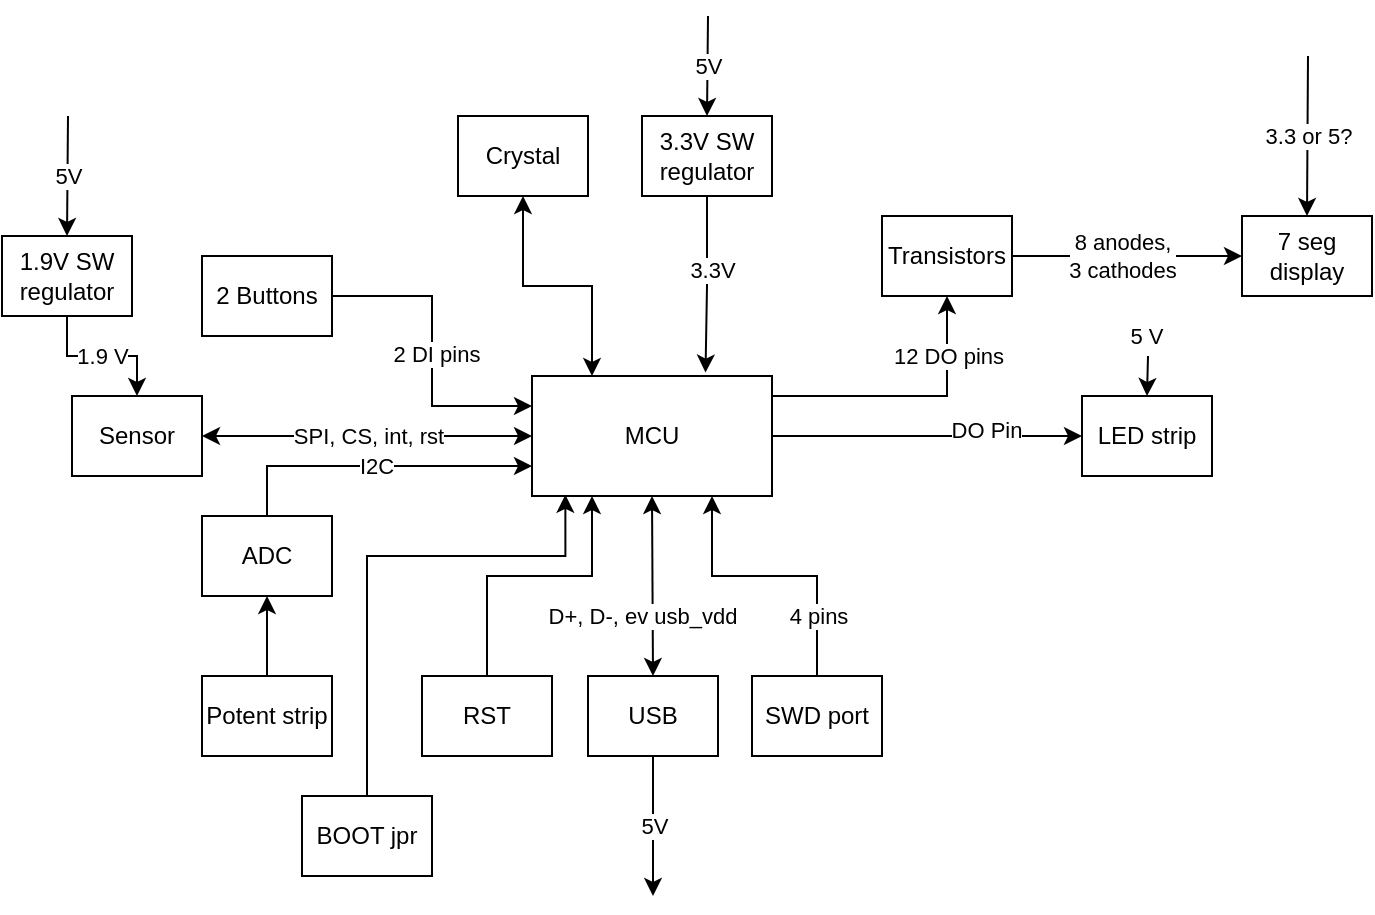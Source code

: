 <mxfile version="14.2.7" type="github">
  <diagram id="7o_Xfj5dtwa9bQ1KQkDP" name="Page-1">
    <mxGraphModel dx="400" dy="220" grid="1" gridSize="10" guides="1" tooltips="1" connect="1" arrows="1" fold="1" page="1" pageScale="1" pageWidth="850" pageHeight="1100" math="0" shadow="0">
      <root>
        <mxCell id="0" />
        <mxCell id="1" parent="0" />
        <mxCell id="TwY7Cipw5lFwbdYb13lF-11" style="edgeStyle=orthogonalEdgeStyle;rounded=0;orthogonalLoop=1;jettySize=auto;html=1;entryX=0.5;entryY=1;entryDx=0;entryDy=0;" parent="1" source="TwY7Cipw5lFwbdYb13lF-1" target="TwY7Cipw5lFwbdYb13lF-9" edge="1">
          <mxGeometry relative="1" as="geometry">
            <Array as="points">
              <mxPoint x="573" y="250" />
            </Array>
          </mxGeometry>
        </mxCell>
        <mxCell id="TwY7Cipw5lFwbdYb13lF-12" value="12 DO pins" style="edgeLabel;html=1;align=center;verticalAlign=middle;resizable=0;points=[];" parent="TwY7Cipw5lFwbdYb13lF-11" vertex="1" connectable="0">
          <mxGeometry x="0.371" y="1" relative="1" as="geometry">
            <mxPoint x="0.99" y="-13.26" as="offset" />
          </mxGeometry>
        </mxCell>
        <mxCell id="TwY7Cipw5lFwbdYb13lF-18" style="edgeStyle=orthogonalEdgeStyle;rounded=0;orthogonalLoop=1;jettySize=auto;html=1;entryX=0;entryY=0.5;entryDx=0;entryDy=0;" parent="1" source="TwY7Cipw5lFwbdYb13lF-1" target="TwY7Cipw5lFwbdYb13lF-17" edge="1">
          <mxGeometry relative="1" as="geometry" />
        </mxCell>
        <mxCell id="TwY7Cipw5lFwbdYb13lF-19" value="DO Pin" style="edgeLabel;html=1;align=center;verticalAlign=middle;resizable=0;points=[];" parent="TwY7Cipw5lFwbdYb13lF-18" vertex="1" connectable="0">
          <mxGeometry x="0.381" y="3" relative="1" as="geometry">
            <mxPoint as="offset" />
          </mxGeometry>
        </mxCell>
        <mxCell id="TwY7Cipw5lFwbdYb13lF-1" value="MCU" style="rounded=0;whiteSpace=wrap;html=1;" parent="1" vertex="1">
          <mxGeometry x="365" y="240" width="120" height="60" as="geometry" />
        </mxCell>
        <mxCell id="TwY7Cipw5lFwbdYb13lF-44" value="5V" style="edgeStyle=orthogonalEdgeStyle;rounded=0;orthogonalLoop=1;jettySize=auto;html=1;startArrow=none;startFill=0;" parent="1" source="TwY7Cipw5lFwbdYb13lF-2" edge="1">
          <mxGeometry relative="1" as="geometry">
            <mxPoint x="425.5" y="500" as="targetPoint" />
          </mxGeometry>
        </mxCell>
        <mxCell id="TwY7Cipw5lFwbdYb13lF-2" value="USB" style="rounded=0;whiteSpace=wrap;html=1;" parent="1" vertex="1">
          <mxGeometry x="393" y="390" width="65" height="40" as="geometry" />
        </mxCell>
        <mxCell id="TwY7Cipw5lFwbdYb13lF-6" value="D+, D-, ev usb_vdd" style="endArrow=classic;startArrow=classic;html=1;entryX=0.5;entryY=1;entryDx=0;entryDy=0;exitX=0.5;exitY=0;exitDx=0;exitDy=0;" parent="1" source="TwY7Cipw5lFwbdYb13lF-2" target="TwY7Cipw5lFwbdYb13lF-1" edge="1">
          <mxGeometry x="-0.333" y="5" width="50" height="50" relative="1" as="geometry">
            <mxPoint x="410" y="340" as="sourcePoint" />
            <mxPoint x="460" y="290" as="targetPoint" />
            <mxPoint as="offset" />
          </mxGeometry>
        </mxCell>
        <mxCell id="TwY7Cipw5lFwbdYb13lF-7" value="7 seg display" style="rounded=0;whiteSpace=wrap;html=1;" parent="1" vertex="1">
          <mxGeometry x="720" y="160" width="65" height="40" as="geometry" />
        </mxCell>
        <mxCell id="TwY7Cipw5lFwbdYb13lF-10" value="8 anodes,&lt;br&gt;3 cathodes" style="edgeStyle=orthogonalEdgeStyle;rounded=0;orthogonalLoop=1;jettySize=auto;html=1;entryX=0;entryY=0.5;entryDx=0;entryDy=0;" parent="1" source="TwY7Cipw5lFwbdYb13lF-9" target="TwY7Cipw5lFwbdYb13lF-7" edge="1">
          <mxGeometry x="-0.043" relative="1" as="geometry">
            <mxPoint as="offset" />
          </mxGeometry>
        </mxCell>
        <mxCell id="TwY7Cipw5lFwbdYb13lF-9" value="Transistors" style="rounded=0;whiteSpace=wrap;html=1;" parent="1" vertex="1">
          <mxGeometry x="540" y="160" width="65" height="40" as="geometry" />
        </mxCell>
        <mxCell id="TwY7Cipw5lFwbdYb13lF-17" value="LED strip" style="rounded=0;whiteSpace=wrap;html=1;" parent="1" vertex="1">
          <mxGeometry x="640" y="250" width="65" height="40" as="geometry" />
        </mxCell>
        <mxCell id="TwY7Cipw5lFwbdYb13lF-20" value="5 V" style="endArrow=classic;html=1;entryX=0.5;entryY=0;entryDx=0;entryDy=0;" parent="1" target="TwY7Cipw5lFwbdYb13lF-17" edge="1">
          <mxGeometry x="-1" y="-10" width="50" height="50" relative="1" as="geometry">
            <mxPoint x="673" y="230" as="sourcePoint" />
            <mxPoint x="650" y="280" as="targetPoint" />
            <mxPoint x="9" y="-10" as="offset" />
          </mxGeometry>
        </mxCell>
        <mxCell id="TwY7Cipw5lFwbdYb13lF-22" style="edgeStyle=orthogonalEdgeStyle;rounded=0;orthogonalLoop=1;jettySize=auto;html=1;entryX=0;entryY=0.25;entryDx=0;entryDy=0;" parent="1" source="TwY7Cipw5lFwbdYb13lF-21" target="TwY7Cipw5lFwbdYb13lF-1" edge="1">
          <mxGeometry relative="1" as="geometry" />
        </mxCell>
        <mxCell id="TwY7Cipw5lFwbdYb13lF-23" value="2 DI pins" style="edgeLabel;html=1;align=center;verticalAlign=middle;resizable=0;points=[];" parent="TwY7Cipw5lFwbdYb13lF-22" vertex="1" connectable="0">
          <mxGeometry x="-0.126" y="2" relative="1" as="geometry">
            <mxPoint y="11.14" as="offset" />
          </mxGeometry>
        </mxCell>
        <mxCell id="TwY7Cipw5lFwbdYb13lF-21" value="2 Buttons" style="rounded=0;whiteSpace=wrap;html=1;" parent="1" vertex="1">
          <mxGeometry x="200" y="180" width="65" height="40" as="geometry" />
        </mxCell>
        <mxCell id="TwY7Cipw5lFwbdYb13lF-26" value="I2C" style="edgeStyle=orthogonalEdgeStyle;rounded=0;orthogonalLoop=1;jettySize=auto;html=1;entryX=0;entryY=0.75;entryDx=0;entryDy=0;" parent="1" source="TwY7Cipw5lFwbdYb13lF-25" target="TwY7Cipw5lFwbdYb13lF-1" edge="1">
          <mxGeometry relative="1" as="geometry">
            <Array as="points">
              <mxPoint x="233" y="285" />
            </Array>
          </mxGeometry>
        </mxCell>
        <mxCell id="TwY7Cipw5lFwbdYb13lF-25" value="ADC" style="rounded=0;whiteSpace=wrap;html=1;" parent="1" vertex="1">
          <mxGeometry x="200" y="310" width="65" height="40" as="geometry" />
        </mxCell>
        <mxCell id="TwY7Cipw5lFwbdYb13lF-29" style="edgeStyle=orthogonalEdgeStyle;rounded=0;orthogonalLoop=1;jettySize=auto;html=1;entryX=0.5;entryY=1;entryDx=0;entryDy=0;" parent="1" source="TwY7Cipw5lFwbdYb13lF-28" target="TwY7Cipw5lFwbdYb13lF-25" edge="1">
          <mxGeometry relative="1" as="geometry" />
        </mxCell>
        <mxCell id="TwY7Cipw5lFwbdYb13lF-28" value="Potent strip" style="rounded=0;whiteSpace=wrap;html=1;" parent="1" vertex="1">
          <mxGeometry x="200" y="390" width="65" height="40" as="geometry" />
        </mxCell>
        <mxCell id="TwY7Cipw5lFwbdYb13lF-31" value="SPI, CS, int, rst" style="edgeStyle=orthogonalEdgeStyle;rounded=0;orthogonalLoop=1;jettySize=auto;html=1;entryX=0;entryY=0.5;entryDx=0;entryDy=0;startArrow=classic;startFill=1;" parent="1" source="TwY7Cipw5lFwbdYb13lF-30" target="TwY7Cipw5lFwbdYb13lF-1" edge="1">
          <mxGeometry relative="1" as="geometry" />
        </mxCell>
        <mxCell id="TwY7Cipw5lFwbdYb13lF-30" value="Sensor" style="rounded=0;whiteSpace=wrap;html=1;" parent="1" vertex="1">
          <mxGeometry x="135" y="250" width="65" height="40" as="geometry" />
        </mxCell>
        <mxCell id="TwY7Cipw5lFwbdYb13lF-40" style="edgeStyle=orthogonalEdgeStyle;rounded=0;orthogonalLoop=1;jettySize=auto;html=1;startArrow=none;startFill=0;entryX=0.723;entryY=-0.029;entryDx=0;entryDy=0;entryPerimeter=0;" parent="1" source="TwY7Cipw5lFwbdYb13lF-35" target="TwY7Cipw5lFwbdYb13lF-1" edge="1">
          <mxGeometry relative="1" as="geometry" />
        </mxCell>
        <mxCell id="TwY7Cipw5lFwbdYb13lF-41" value="3.3V" style="edgeLabel;html=1;align=center;verticalAlign=middle;resizable=0;points=[];" parent="TwY7Cipw5lFwbdYb13lF-40" vertex="1" connectable="0">
          <mxGeometry x="-0.176" y="2" relative="1" as="geometry">
            <mxPoint as="offset" />
          </mxGeometry>
        </mxCell>
        <mxCell id="TwY7Cipw5lFwbdYb13lF-35" value="3.3V SW regulator" style="rounded=0;whiteSpace=wrap;html=1;" parent="1" vertex="1">
          <mxGeometry x="420" y="110" width="65" height="40" as="geometry" />
        </mxCell>
        <mxCell id="TwY7Cipw5lFwbdYb13lF-42" value="3.3 or 5?" style="endArrow=classic;html=1;entryX=0.5;entryY=0;entryDx=0;entryDy=0;" parent="1" target="TwY7Cipw5lFwbdYb13lF-7" edge="1">
          <mxGeometry width="50" height="50" relative="1" as="geometry">
            <mxPoint x="753" y="80" as="sourcePoint" />
            <mxPoint x="510" y="210" as="targetPoint" />
          </mxGeometry>
        </mxCell>
        <mxCell id="TwY7Cipw5lFwbdYb13lF-43" value="5V" style="endArrow=classic;html=1;entryX=0.5;entryY=0;entryDx=0;entryDy=0;" parent="1" target="TwY7Cipw5lFwbdYb13lF-35" edge="1">
          <mxGeometry width="50" height="50" relative="1" as="geometry">
            <mxPoint x="453" y="60" as="sourcePoint" />
            <mxPoint x="517" y="170" as="targetPoint" />
          </mxGeometry>
        </mxCell>
        <mxCell id="TwY7Cipw5lFwbdYb13lF-46" value="1.9 V" style="edgeStyle=orthogonalEdgeStyle;rounded=0;orthogonalLoop=1;jettySize=auto;html=1;entryX=0.5;entryY=0;entryDx=0;entryDy=0;startArrow=none;startFill=0;" parent="1" source="TwY7Cipw5lFwbdYb13lF-45" target="TwY7Cipw5lFwbdYb13lF-30" edge="1">
          <mxGeometry relative="1" as="geometry" />
        </mxCell>
        <mxCell id="TwY7Cipw5lFwbdYb13lF-45" value="1.9V SW regulator" style="rounded=0;whiteSpace=wrap;html=1;" parent="1" vertex="1">
          <mxGeometry x="100" y="170" width="65" height="40" as="geometry" />
        </mxCell>
        <mxCell id="TwY7Cipw5lFwbdYb13lF-47" value="5V" style="endArrow=classic;html=1;entryX=0.5;entryY=0;entryDx=0;entryDy=0;" parent="1" target="TwY7Cipw5lFwbdYb13lF-45" edge="1">
          <mxGeometry width="50" height="50" relative="1" as="geometry">
            <mxPoint x="133" y="110" as="sourcePoint" />
            <mxPoint x="360" y="160" as="targetPoint" />
          </mxGeometry>
        </mxCell>
        <mxCell id="TwY7Cipw5lFwbdYb13lF-51" style="edgeStyle=orthogonalEdgeStyle;rounded=0;orthogonalLoop=1;jettySize=auto;html=1;entryX=0.25;entryY=1;entryDx=0;entryDy=0;startArrow=none;startFill=0;" parent="1" source="TwY7Cipw5lFwbdYb13lF-50" target="TwY7Cipw5lFwbdYb13lF-1" edge="1">
          <mxGeometry relative="1" as="geometry">
            <Array as="points">
              <mxPoint x="343" y="340" />
              <mxPoint x="395" y="340" />
            </Array>
          </mxGeometry>
        </mxCell>
        <mxCell id="TwY7Cipw5lFwbdYb13lF-50" value="RST" style="rounded=0;whiteSpace=wrap;html=1;" parent="1" vertex="1">
          <mxGeometry x="310" y="390" width="65" height="40" as="geometry" />
        </mxCell>
        <mxCell id="TwY7Cipw5lFwbdYb13lF-53" style="edgeStyle=orthogonalEdgeStyle;rounded=0;orthogonalLoop=1;jettySize=auto;html=1;entryX=0.75;entryY=1;entryDx=0;entryDy=0;startArrow=none;startFill=0;" parent="1" source="TwY7Cipw5lFwbdYb13lF-52" target="TwY7Cipw5lFwbdYb13lF-1" edge="1">
          <mxGeometry relative="1" as="geometry">
            <Array as="points">
              <mxPoint x="507" y="340" />
              <mxPoint x="455" y="340" />
            </Array>
          </mxGeometry>
        </mxCell>
        <mxCell id="TwY7Cipw5lFwbdYb13lF-54" value="4 pins" style="edgeLabel;html=1;align=center;verticalAlign=middle;resizable=0;points=[];" parent="TwY7Cipw5lFwbdYb13lF-53" vertex="1" connectable="0">
          <mxGeometry x="-0.42" y="-1" relative="1" as="geometry">
            <mxPoint x="-0.98" y="11.38" as="offset" />
          </mxGeometry>
        </mxCell>
        <mxCell id="TwY7Cipw5lFwbdYb13lF-52" value="SWD port" style="rounded=0;whiteSpace=wrap;html=1;" parent="1" vertex="1">
          <mxGeometry x="475" y="390" width="65" height="40" as="geometry" />
        </mxCell>
        <mxCell id="TwY7Cipw5lFwbdYb13lF-56" style="edgeStyle=orthogonalEdgeStyle;rounded=0;orthogonalLoop=1;jettySize=auto;html=1;entryX=0.139;entryY=0.99;entryDx=0;entryDy=0;entryPerimeter=0;startArrow=none;startFill=0;" parent="1" source="TwY7Cipw5lFwbdYb13lF-55" target="TwY7Cipw5lFwbdYb13lF-1" edge="1">
          <mxGeometry relative="1" as="geometry">
            <Array as="points">
              <mxPoint x="283" y="330" />
              <mxPoint x="382" y="330" />
            </Array>
          </mxGeometry>
        </mxCell>
        <mxCell id="TwY7Cipw5lFwbdYb13lF-55" value="BOOT jpr" style="rounded=0;whiteSpace=wrap;html=1;" parent="1" vertex="1">
          <mxGeometry x="250" y="450" width="65" height="40" as="geometry" />
        </mxCell>
        <mxCell id="TwY7Cipw5lFwbdYb13lF-58" value="" style="edgeStyle=orthogonalEdgeStyle;rounded=0;orthogonalLoop=1;jettySize=auto;html=1;entryX=0.25;entryY=0;entryDx=0;entryDy=0;startArrow=classic;startFill=1;" parent="1" source="TwY7Cipw5lFwbdYb13lF-57" target="TwY7Cipw5lFwbdYb13lF-1" edge="1">
          <mxGeometry x="-1" y="-71" relative="1" as="geometry">
            <mxPoint as="offset" />
          </mxGeometry>
        </mxCell>
        <mxCell id="TwY7Cipw5lFwbdYb13lF-57" value="Crystal" style="rounded=0;whiteSpace=wrap;html=1;" parent="1" vertex="1">
          <mxGeometry x="328" y="110" width="65" height="40" as="geometry" />
        </mxCell>
      </root>
    </mxGraphModel>
  </diagram>
</mxfile>
